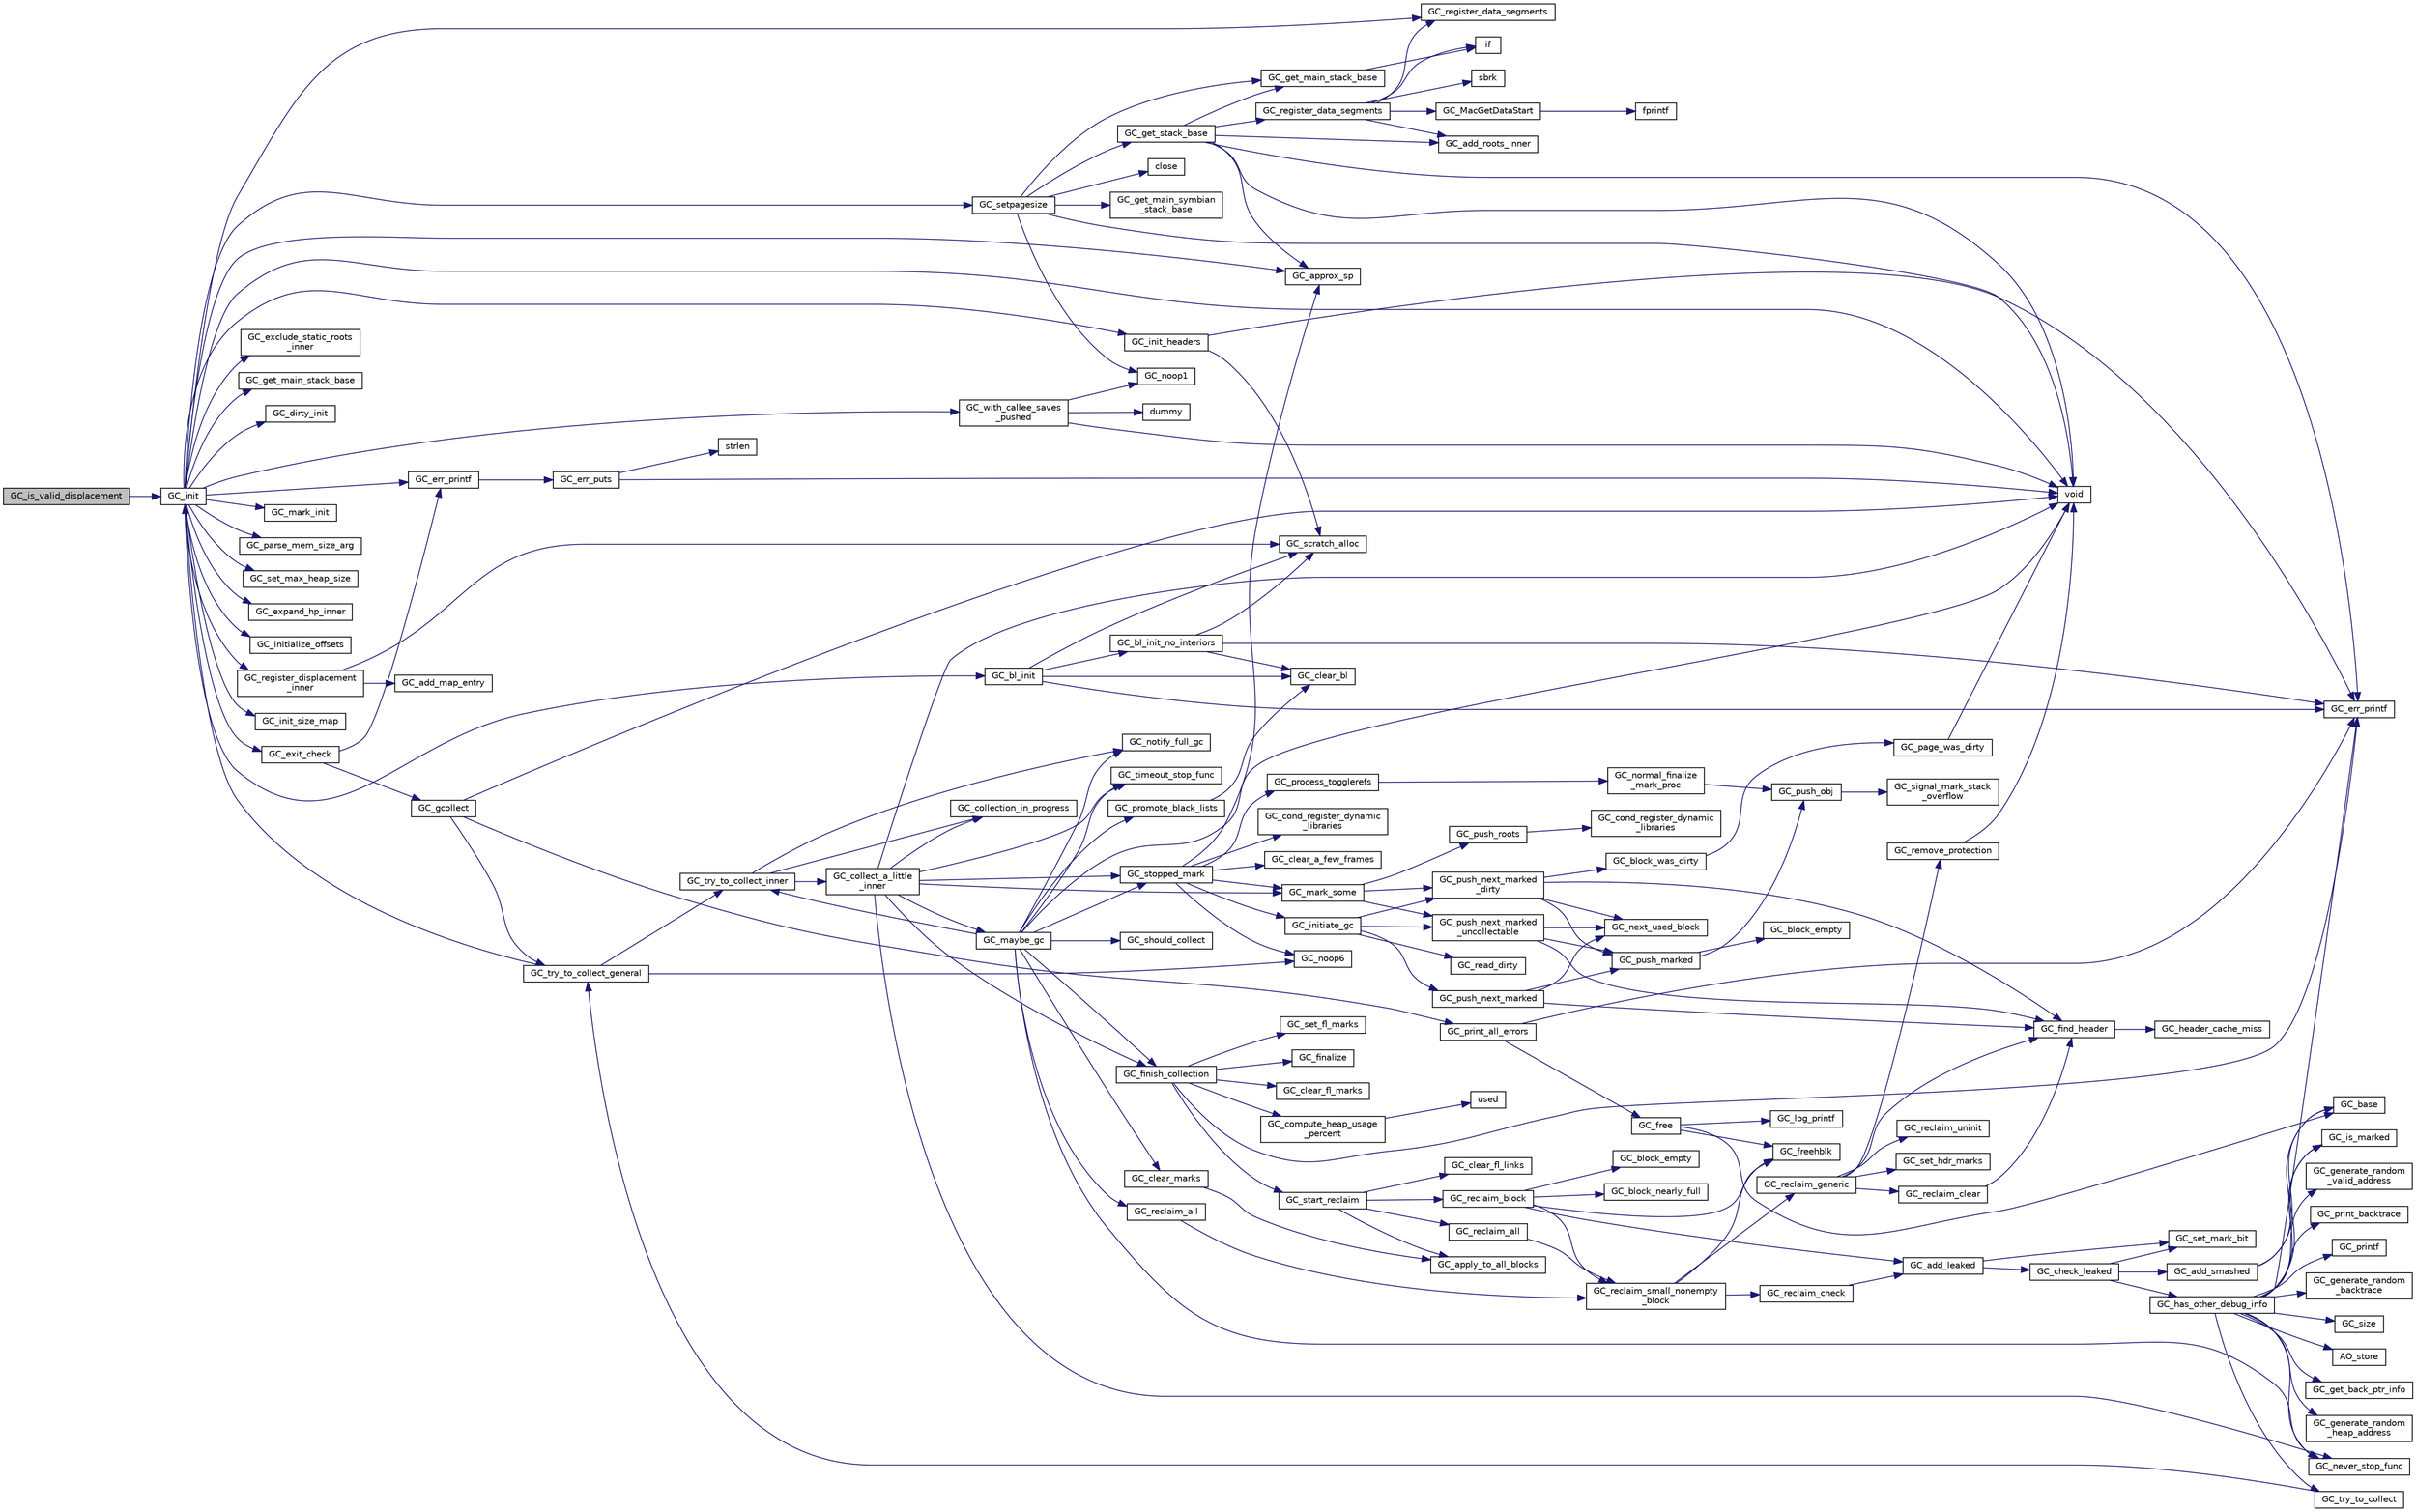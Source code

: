 digraph "GC_is_valid_displacement"
{
  edge [fontname="Helvetica",fontsize="10",labelfontname="Helvetica",labelfontsize="10"];
  node [fontname="Helvetica",fontsize="10",shape=record];
  rankdir="LR";
  Node2135 [label="GC_is_valid_displacement",height=0.2,width=0.4,color="black", fillcolor="grey75", style="filled", fontcolor="black"];
  Node2135 -> Node2136 [color="midnightblue",fontsize="10",style="solid",fontname="Helvetica"];
  Node2136 [label="GC_init",height=0.2,width=0.4,color="black", fillcolor="white", style="filled",URL="$d0/daa/gc_8h.html#a16a0e282a07c598595436b79e88d6e00"];
  Node2136 -> Node2137 [color="midnightblue",fontsize="10",style="solid",fontname="Helvetica"];
  Node2137 [label="void",height=0.2,width=0.4,color="black", fillcolor="white", style="filled",URL="$d0/daa/gc_8h.html#a7e0f997409f0b1753e44b648fcd6fc39"];
  Node2136 -> Node2138 [color="midnightblue",fontsize="10",style="solid",fontname="Helvetica"];
  Node2138 [label="GC_setpagesize",height=0.2,width=0.4,color="black", fillcolor="white", style="filled",URL="$dd/d79/gc__priv_8h.html#a69f36e8eacdbd088bfd0fe6b8187d13f"];
  Node2138 -> Node2139 [color="midnightblue",fontsize="10",style="solid",fontname="Helvetica"];
  Node2139 [label="GC_get_stack_base",height=0.2,width=0.4,color="black", fillcolor="white", style="filled",URL="$d2/d3c/os__dep_8c.html#a09251998bd28d60637173777b72fec2f"];
  Node2139 -> Node2140 [color="midnightblue",fontsize="10",style="solid",fontname="Helvetica"];
  Node2140 [label="GC_get_main_stack_base",height=0.2,width=0.4,color="black", fillcolor="white", style="filled",URL="$d2/d3c/os__dep_8c.html#af9cca322f452a3242d4ddae4f582ace7"];
  Node2140 -> Node2141 [color="midnightblue",fontsize="10",style="solid",fontname="Helvetica"];
  Node2141 [label="if",height=0.2,width=0.4,color="black", fillcolor="white", style="filled",URL="$dc/ddc/3rd_party_2flex-2_85_835_2parse_8c.html#a5468319b5337c3d6192d299ceb3062fc"];
  Node2139 -> Node2142 [color="midnightblue",fontsize="10",style="solid",fontname="Helvetica"];
  Node2142 [label="GC_approx_sp",height=0.2,width=0.4,color="black", fillcolor="white", style="filled",URL="$dd/d79/gc__priv_8h.html#a63ad3c8487c6bdefff474f15bb986e81"];
  Node2139 -> Node2143 [color="midnightblue",fontsize="10",style="solid",fontname="Helvetica"];
  Node2143 [label="GC_register_data_segments",height=0.2,width=0.4,color="black", fillcolor="white", style="filled",URL="$d2/d3c/os__dep_8c.html#a3d0d3f82fd76148cd7432d53d70b1fc6"];
  Node2143 -> Node2141 [color="midnightblue",fontsize="10",style="solid",fontname="Helvetica"];
  Node2143 -> Node2144 [color="midnightblue",fontsize="10",style="solid",fontname="Helvetica"];
  Node2144 [label="GC_register_data_segments",height=0.2,width=0.4,color="black", fillcolor="white", style="filled",URL="$df/db9/_amiga_o_s_8c.html#a3d0d3f82fd76148cd7432d53d70b1fc6"];
  Node2143 -> Node2145 [color="midnightblue",fontsize="10",style="solid",fontname="Helvetica"];
  Node2145 [label="GC_add_roots_inner",height=0.2,width=0.4,color="black", fillcolor="white", style="filled",URL="$dd/d79/gc__priv_8h.html#a75a78418f0a04f04ffd9edd82461f646"];
  Node2143 -> Node2146 [color="midnightblue",fontsize="10",style="solid",fontname="Helvetica"];
  Node2146 [label="sbrk",height=0.2,width=0.4,color="black", fillcolor="white", style="filled",URL="$d4/d98/g_09_09malloc_8c.html#af449de63ece64281502c546e6c491cc3"];
  Node2143 -> Node2147 [color="midnightblue",fontsize="10",style="solid",fontname="Helvetica"];
  Node2147 [label="GC_MacGetDataStart",height=0.2,width=0.4,color="black", fillcolor="white", style="filled",URL="$de/d92/_mac_o_s_8c.html#af0f592ca26979a59bef5485b6b146f17"];
  Node2147 -> Node2148 [color="midnightblue",fontsize="10",style="solid",fontname="Helvetica"];
  Node2148 [label="fprintf",height=0.2,width=0.4,color="black", fillcolor="white", style="filled",URL="$d2/d8c/examplehs038_8m.html#ae272956ea74f28b2f067d455fead331f"];
  Node2139 -> Node2149 [color="midnightblue",fontsize="10",style="solid",fontname="Helvetica"];
  Node2149 [label="GC_err_printf",height=0.2,width=0.4,color="black", fillcolor="white", style="filled",URL="$dd/d79/gc__priv_8h.html#a515817b1cc28538efe42e953361e6cb1"];
  Node2139 -> Node2145 [color="midnightblue",fontsize="10",style="solid",fontname="Helvetica"];
  Node2139 -> Node2137 [color="midnightblue",fontsize="10",style="solid",fontname="Helvetica"];
  Node2138 -> Node2137 [color="midnightblue",fontsize="10",style="solid",fontname="Helvetica"];
  Node2138 -> Node2150 [color="midnightblue",fontsize="10",style="solid",fontname="Helvetica"];
  Node2150 [label="GC_noop1",height=0.2,width=0.4,color="black", fillcolor="white", style="filled",URL="$d0/daa/gc_8h.html#a233015def2a1752a7feb7c81d34f89e6"];
  Node2138 -> Node2151 [color="midnightblue",fontsize="10",style="solid",fontname="Helvetica"];
  Node2151 [label="close",height=0.2,width=0.4,color="black", fillcolor="white", style="filled",URL="$de/def/kim__info_8m.html#aff74ba1ae73082324b3adcbdd8d78860"];
  Node2138 -> Node2140 [color="midnightblue",fontsize="10",style="solid",fontname="Helvetica"];
  Node2138 -> Node2152 [color="midnightblue",fontsize="10",style="solid",fontname="Helvetica"];
  Node2152 [label="GC_get_main_symbian\l_stack_base",height=0.2,width=0.4,color="black", fillcolor="white", style="filled",URL="$df/dac/symbian_8cpp.html#a4abe4d117f7529e3efefad688145a791"];
  Node2136 -> Node2153 [color="midnightblue",fontsize="10",style="solid",fontname="Helvetica"];
  Node2153 [label="GC_err_printf",height=0.2,width=0.4,color="black", fillcolor="white", style="filled",URL="$de/dd3/gc_2misc_8c.html#a65add866e165472e33077885ab5cb57d"];
  Node2153 -> Node2154 [color="midnightblue",fontsize="10",style="solid",fontname="Helvetica"];
  Node2154 [label="GC_err_puts",height=0.2,width=0.4,color="black", fillcolor="white", style="filled",URL="$de/dd3/gc_2misc_8c.html#ac8e0ae3d9050e13056af620d0395c587"];
  Node2154 -> Node2137 [color="midnightblue",fontsize="10",style="solid",fontname="Helvetica"];
  Node2154 -> Node2155 [color="midnightblue",fontsize="10",style="solid",fontname="Helvetica"];
  Node2155 [label="strlen",height=0.2,width=0.4,color="black", fillcolor="white", style="filled",URL="$d7/d57/iregex_8c.html#a492442620ce65db20fe7297b43cbca65"];
  Node2136 -> Node2156 [color="midnightblue",fontsize="10",style="solid",fontname="Helvetica"];
  Node2156 [label="GC_exclude_static_roots\l_inner",height=0.2,width=0.4,color="black", fillcolor="white", style="filled",URL="$dd/d79/gc__priv_8h.html#a9de5e042f9c16b0710e64611cfa92539"];
  Node2136 -> Node2157 [color="midnightblue",fontsize="10",style="solid",fontname="Helvetica"];
  Node2157 [label="GC_get_main_stack_base",height=0.2,width=0.4,color="black", fillcolor="white", style="filled",URL="$df/db9/_amiga_o_s_8c.html#af9cca322f452a3242d4ddae4f582ace7"];
  Node2136 -> Node2142 [color="midnightblue",fontsize="10",style="solid",fontname="Helvetica"];
  Node2136 -> Node2158 [color="midnightblue",fontsize="10",style="solid",fontname="Helvetica"];
  Node2158 [label="GC_dirty_init",height=0.2,width=0.4,color="black", fillcolor="white", style="filled",URL="$dd/d79/gc__priv_8h.html#a29a51493303bec3663137cb9ca6d2343"];
  Node2136 -> Node2144 [color="midnightblue",fontsize="10",style="solid",fontname="Helvetica"];
  Node2136 -> Node2159 [color="midnightblue",fontsize="10",style="solid",fontname="Helvetica"];
  Node2159 [label="GC_init_headers",height=0.2,width=0.4,color="black", fillcolor="white", style="filled",URL="$d2/d22/headers_8c.html#ab7801e7a7fe68245da22dff8da4dfa63"];
  Node2159 -> Node2160 [color="midnightblue",fontsize="10",style="solid",fontname="Helvetica"];
  Node2160 [label="GC_scratch_alloc",height=0.2,width=0.4,color="black", fillcolor="white", style="filled",URL="$d2/d22/headers_8c.html#ad4012dbe01b6c85c8c21b76e5d42b460"];
  Node2159 -> Node2149 [color="midnightblue",fontsize="10",style="solid",fontname="Helvetica"];
  Node2136 -> Node2161 [color="midnightblue",fontsize="10",style="solid",fontname="Helvetica"];
  Node2161 [label="GC_bl_init",height=0.2,width=0.4,color="black", fillcolor="white", style="filled",URL="$db/d5f/blacklst_8c.html#af4183eead1835a06b5062b1a9980df57"];
  Node2161 -> Node2162 [color="midnightblue",fontsize="10",style="solid",fontname="Helvetica"];
  Node2162 [label="GC_bl_init_no_interiors",height=0.2,width=0.4,color="black", fillcolor="white", style="filled",URL="$db/d5f/blacklst_8c.html#aa959cb7ecd954c5ce71a307a95e917b0"];
  Node2162 -> Node2160 [color="midnightblue",fontsize="10",style="solid",fontname="Helvetica"];
  Node2162 -> Node2149 [color="midnightblue",fontsize="10",style="solid",fontname="Helvetica"];
  Node2162 -> Node2163 [color="midnightblue",fontsize="10",style="solid",fontname="Helvetica"];
  Node2163 [label="GC_clear_bl",height=0.2,width=0.4,color="black", fillcolor="white", style="filled",URL="$db/d5f/blacklst_8c.html#abffd8217465e2a2af662066fae2c46b3"];
  Node2161 -> Node2160 [color="midnightblue",fontsize="10",style="solid",fontname="Helvetica"];
  Node2161 -> Node2149 [color="midnightblue",fontsize="10",style="solid",fontname="Helvetica"];
  Node2161 -> Node2163 [color="midnightblue",fontsize="10",style="solid",fontname="Helvetica"];
  Node2136 -> Node2164 [color="midnightblue",fontsize="10",style="solid",fontname="Helvetica"];
  Node2164 [label="GC_mark_init",height=0.2,width=0.4,color="black", fillcolor="white", style="filled",URL="$dd/d79/gc__priv_8h.html#a64108c12ea06e23af7be1d9c872be526"];
  Node2136 -> Node2165 [color="midnightblue",fontsize="10",style="solid",fontname="Helvetica"];
  Node2165 [label="GC_parse_mem_size_arg",height=0.2,width=0.4,color="black", fillcolor="white", style="filled",URL="$de/dd3/gc_2misc_8c.html#ad6fefa01e4246ef7c4658456d0c8d51c"];
  Node2136 -> Node2166 [color="midnightblue",fontsize="10",style="solid",fontname="Helvetica"];
  Node2166 [label="GC_set_max_heap_size",height=0.2,width=0.4,color="black", fillcolor="white", style="filled",URL="$d9/d39/alloc_8c.html#a19ab7146b88522de1093da71555be260"];
  Node2136 -> Node2167 [color="midnightblue",fontsize="10",style="solid",fontname="Helvetica"];
  Node2167 [label="GC_expand_hp_inner",height=0.2,width=0.4,color="black", fillcolor="white", style="filled",URL="$d9/d39/alloc_8c.html#ac5bcf928b3ddcd0be79f3b8e276ecb5c"];
  Node2136 -> Node2168 [color="midnightblue",fontsize="10",style="solid",fontname="Helvetica"];
  Node2168 [label="GC_initialize_offsets",height=0.2,width=0.4,color="black", fillcolor="white", style="filled",URL="$dd/d79/gc__priv_8h.html#abbd44583f2d985e9a2eb30303beb8f97"];
  Node2136 -> Node2169 [color="midnightblue",fontsize="10",style="solid",fontname="Helvetica"];
  Node2169 [label="GC_register_displacement\l_inner",height=0.2,width=0.4,color="black", fillcolor="white", style="filled",URL="$dd/d79/gc__priv_8h.html#a2a2204a2386781556aa1d3d70eb9bd04"];
  Node2169 -> Node2170 [color="midnightblue",fontsize="10",style="solid",fontname="Helvetica"];
  Node2170 [label="GC_add_map_entry",height=0.2,width=0.4,color="black", fillcolor="white", style="filled",URL="$dd/d79/gc__priv_8h.html#ac2326c77652399203efc82c6b971dc4e"];
  Node2169 -> Node2160 [color="midnightblue",fontsize="10",style="solid",fontname="Helvetica"];
  Node2136 -> Node2171 [color="midnightblue",fontsize="10",style="solid",fontname="Helvetica"];
  Node2171 [label="GC_init_size_map",height=0.2,width=0.4,color="black", fillcolor="white", style="filled",URL="$de/dd3/gc_2misc_8c.html#a8630ca36a509b7a5b0ff5091b59f261a"];
  Node2136 -> Node2172 [color="midnightblue",fontsize="10",style="solid",fontname="Helvetica"];
  Node2172 [label="GC_with_callee_saves\l_pushed",height=0.2,width=0.4,color="black", fillcolor="white", style="filled",URL="$dd/d79/gc__priv_8h.html#a6af56dbaf871f19819e42a5445771613"];
  Node2172 -> Node2173 [color="midnightblue",fontsize="10",style="solid",fontname="Helvetica"];
  Node2173 [label="dummy",height=0.2,width=0.4,color="black", fillcolor="white", style="filled",URL="$d7/d6b/ipoma-dummy_8f.html#a14e68597ab81208552434ccd2a9e8f4f"];
  Node2172 -> Node2150 [color="midnightblue",fontsize="10",style="solid",fontname="Helvetica"];
  Node2172 -> Node2137 [color="midnightblue",fontsize="10",style="solid",fontname="Helvetica"];
  Node2136 -> Node2174 [color="midnightblue",fontsize="10",style="solid",fontname="Helvetica"];
  Node2174 [label="GC_exit_check",height=0.2,width=0.4,color="black", fillcolor="white", style="filled",URL="$de/dd3/gc_2misc_8c.html#aebed0843915f857a3004b0b9fc88846e"];
  Node2174 -> Node2175 [color="midnightblue",fontsize="10",style="solid",fontname="Helvetica"];
  Node2175 [label="GC_gcollect",height=0.2,width=0.4,color="black", fillcolor="white", style="filled",URL="$d9/d39/alloc_8c.html#a726a8653def8e4e16be7e29c7617c7d5"];
  Node2175 -> Node2137 [color="midnightblue",fontsize="10",style="solid",fontname="Helvetica"];
  Node2175 -> Node2176 [color="midnightblue",fontsize="10",style="solid",fontname="Helvetica"];
  Node2176 [label="GC_try_to_collect_general",height=0.2,width=0.4,color="black", fillcolor="white", style="filled",URL="$d9/d39/alloc_8c.html#a70b496ceee236d78b93b578c73695d6a"];
  Node2176 -> Node2136 [color="midnightblue",fontsize="10",style="solid",fontname="Helvetica"];
  Node2176 -> Node2177 [color="midnightblue",fontsize="10",style="solid",fontname="Helvetica"];
  Node2177 [label="GC_noop6",height=0.2,width=0.4,color="black", fillcolor="white", style="filled",URL="$dd/d79/gc__priv_8h.html#acb8ad0deabff4b0f2dd9dda6c7bd7190"];
  Node2176 -> Node2178 [color="midnightblue",fontsize="10",style="solid",fontname="Helvetica"];
  Node2178 [label="GC_try_to_collect_inner",height=0.2,width=0.4,color="black", fillcolor="white", style="filled",URL="$d9/d39/alloc_8c.html#a2add6e03db26dd061369fb1116eae67d"];
  Node2178 -> Node2179 [color="midnightblue",fontsize="10",style="solid",fontname="Helvetica"];
  Node2179 [label="GC_collection_in_progress",height=0.2,width=0.4,color="black", fillcolor="white", style="filled",URL="$dd/d79/gc__priv_8h.html#a0784f4bbd76df30f0d547e848e570d75"];
  Node2178 -> Node2180 [color="midnightblue",fontsize="10",style="solid",fontname="Helvetica"];
  Node2180 [label="GC_collect_a_little\l_inner",height=0.2,width=0.4,color="black", fillcolor="white", style="filled",URL="$d9/d39/alloc_8c.html#aa4521e4ff77319368671db2f7cc56ca4"];
  Node2180 -> Node2179 [color="midnightblue",fontsize="10",style="solid",fontname="Helvetica"];
  Node2180 -> Node2181 [color="midnightblue",fontsize="10",style="solid",fontname="Helvetica"];
  Node2181 [label="GC_mark_some",height=0.2,width=0.4,color="black", fillcolor="white", style="filled",URL="$dd/d79/gc__priv_8h.html#abc58b74d8f082c09663afed967bf7bd1"];
  Node2181 -> Node2182 [color="midnightblue",fontsize="10",style="solid",fontname="Helvetica"];
  Node2182 [label="GC_push_next_marked\l_dirty",height=0.2,width=0.4,color="black", fillcolor="white", style="filled",URL="$d1/db7/mark_8c.html#a2b64914843f3267ea62fb8cf095cb09d"];
  Node2182 -> Node2183 [color="midnightblue",fontsize="10",style="solid",fontname="Helvetica"];
  Node2183 [label="GC_next_used_block",height=0.2,width=0.4,color="black", fillcolor="white", style="filled",URL="$d2/d22/headers_8c.html#a6e4b2c04b60a205269287bedeae8753c"];
  Node2182 -> Node2184 [color="midnightblue",fontsize="10",style="solid",fontname="Helvetica"];
  Node2184 [label="GC_find_header",height=0.2,width=0.4,color="black", fillcolor="white", style="filled",URL="$d2/d22/headers_8c.html#a82a38fd3345ecdd1ab8e84422ed16022"];
  Node2184 -> Node2185 [color="midnightblue",fontsize="10",style="solid",fontname="Helvetica"];
  Node2185 [label="GC_header_cache_miss",height=0.2,width=0.4,color="black", fillcolor="white", style="filled",URL="$d2/d22/headers_8c.html#a6713a42cf8bb9b399bc20947f771b5c7"];
  Node2182 -> Node2186 [color="midnightblue",fontsize="10",style="solid",fontname="Helvetica"];
  Node2186 [label="GC_block_was_dirty",height=0.2,width=0.4,color="black", fillcolor="white", style="filled",URL="$d1/db7/mark_8c.html#ad3dbd3d31eb43d2ad442e22d523fd716"];
  Node2186 -> Node2187 [color="midnightblue",fontsize="10",style="solid",fontname="Helvetica"];
  Node2187 [label="GC_page_was_dirty",height=0.2,width=0.4,color="black", fillcolor="white", style="filled",URL="$dd/d79/gc__priv_8h.html#a6fa44797f4bbb69a231f72a3255960fe"];
  Node2187 -> Node2137 [color="midnightblue",fontsize="10",style="solid",fontname="Helvetica"];
  Node2182 -> Node2188 [color="midnightblue",fontsize="10",style="solid",fontname="Helvetica"];
  Node2188 [label="GC_push_marked",height=0.2,width=0.4,color="black", fillcolor="white", style="filled",URL="$d1/db7/mark_8c.html#a3f6c642633cbcf2c4960bbb02a6b305c"];
  Node2188 -> Node2189 [color="midnightblue",fontsize="10",style="solid",fontname="Helvetica"];
  Node2189 [label="GC_block_empty",height=0.2,width=0.4,color="black", fillcolor="white", style="filled",URL="$dd/d79/gc__priv_8h.html#a492e5047848f1c2ee71297f76085b687"];
  Node2188 -> Node2190 [color="midnightblue",fontsize="10",style="solid",fontname="Helvetica"];
  Node2190 [label="GC_push_obj",height=0.2,width=0.4,color="black", fillcolor="white", style="filled",URL="$d8/d2e/gc__pmark_8h.html#a3bf1b3df20d6725c7b48570dc6334ae9"];
  Node2190 -> Node2191 [color="midnightblue",fontsize="10",style="solid",fontname="Helvetica"];
  Node2191 [label="GC_signal_mark_stack\l_overflow",height=0.2,width=0.4,color="black", fillcolor="white", style="filled",URL="$d8/d2e/gc__pmark_8h.html#ac7235e2e6e7dee5b8d82acb48bbf7c47"];
  Node2181 -> Node2192 [color="midnightblue",fontsize="10",style="solid",fontname="Helvetica"];
  Node2192 [label="GC_push_roots",height=0.2,width=0.4,color="black", fillcolor="white", style="filled",URL="$dd/d79/gc__priv_8h.html#aa286e2246387f4caab7aab61bd61c4f8"];
  Node2192 -> Node2193 [color="midnightblue",fontsize="10",style="solid",fontname="Helvetica"];
  Node2193 [label="GC_cond_register_dynamic\l_libraries",height=0.2,width=0.4,color="black", fillcolor="white", style="filled",URL="$dd/d54/mark__rts_8c.html#a8d8ac1f3d8195087879027a5c35988bb"];
  Node2181 -> Node2194 [color="midnightblue",fontsize="10",style="solid",fontname="Helvetica"];
  Node2194 [label="GC_push_next_marked\l_uncollectable",height=0.2,width=0.4,color="black", fillcolor="white", style="filled",URL="$d1/db7/mark_8c.html#ac45e0725fc752de3102a602c1f0cea01"];
  Node2194 -> Node2183 [color="midnightblue",fontsize="10",style="solid",fontname="Helvetica"];
  Node2194 -> Node2184 [color="midnightblue",fontsize="10",style="solid",fontname="Helvetica"];
  Node2194 -> Node2188 [color="midnightblue",fontsize="10",style="solid",fontname="Helvetica"];
  Node2180 -> Node2195 [color="midnightblue",fontsize="10",style="solid",fontname="Helvetica"];
  Node2195 [label="GC_stopped_mark",height=0.2,width=0.4,color="black", fillcolor="white", style="filled",URL="$d9/d39/alloc_8c.html#a770f751cf8819cb41e0cf38b7a36ef33"];
  Node2195 -> Node2196 [color="midnightblue",fontsize="10",style="solid",fontname="Helvetica"];
  Node2196 [label="GC_cond_register_dynamic\l_libraries",height=0.2,width=0.4,color="black", fillcolor="white", style="filled",URL="$dd/d79/gc__priv_8h.html#a8d8ac1f3d8195087879027a5c35988bb"];
  Node2195 -> Node2197 [color="midnightblue",fontsize="10",style="solid",fontname="Helvetica"];
  Node2197 [label="GC_process_togglerefs",height=0.2,width=0.4,color="black", fillcolor="white", style="filled",URL="$d3/d1e/finalize_8c.html#aa9239d76bc7e48761f3c53969bbc59bf"];
  Node2197 -> Node2198 [color="midnightblue",fontsize="10",style="solid",fontname="Helvetica"];
  Node2198 [label="GC_normal_finalize\l_mark_proc",height=0.2,width=0.4,color="black", fillcolor="white", style="filled",URL="$d3/d1e/finalize_8c.html#ad08f29bfcd6a376a69cedd2f97586baa"];
  Node2198 -> Node2190 [color="midnightblue",fontsize="10",style="solid",fontname="Helvetica"];
  Node2195 -> Node2199 [color="midnightblue",fontsize="10",style="solid",fontname="Helvetica"];
  Node2199 [label="GC_clear_a_few_frames",height=0.2,width=0.4,color="black", fillcolor="white", style="filled",URL="$d9/d39/alloc_8c.html#a4dccf283b324c02707dc118d2c76a82e"];
  Node2195 -> Node2177 [color="midnightblue",fontsize="10",style="solid",fontname="Helvetica"];
  Node2195 -> Node2200 [color="midnightblue",fontsize="10",style="solid",fontname="Helvetica"];
  Node2200 [label="GC_initiate_gc",height=0.2,width=0.4,color="black", fillcolor="white", style="filled",URL="$dd/d79/gc__priv_8h.html#a84c21b48dfdf4029f20f20bcd03fabc5"];
  Node2200 -> Node2201 [color="midnightblue",fontsize="10",style="solid",fontname="Helvetica"];
  Node2201 [label="GC_read_dirty",height=0.2,width=0.4,color="black", fillcolor="white", style="filled",URL="$dd/d79/gc__priv_8h.html#ac54bdf2543cf0a3459be3ee5aac96e18"];
  Node2200 -> Node2182 [color="midnightblue",fontsize="10",style="solid",fontname="Helvetica"];
  Node2200 -> Node2202 [color="midnightblue",fontsize="10",style="solid",fontname="Helvetica"];
  Node2202 [label="GC_push_next_marked",height=0.2,width=0.4,color="black", fillcolor="white", style="filled",URL="$d1/db7/mark_8c.html#a85138116d042be2501da35dac96baa00"];
  Node2202 -> Node2183 [color="midnightblue",fontsize="10",style="solid",fontname="Helvetica"];
  Node2202 -> Node2184 [color="midnightblue",fontsize="10",style="solid",fontname="Helvetica"];
  Node2202 -> Node2188 [color="midnightblue",fontsize="10",style="solid",fontname="Helvetica"];
  Node2200 -> Node2194 [color="midnightblue",fontsize="10",style="solid",fontname="Helvetica"];
  Node2195 -> Node2181 [color="midnightblue",fontsize="10",style="solid",fontname="Helvetica"];
  Node2195 -> Node2142 [color="midnightblue",fontsize="10",style="solid",fontname="Helvetica"];
  Node2180 -> Node2203 [color="midnightblue",fontsize="10",style="solid",fontname="Helvetica"];
  Node2203 [label="GC_timeout_stop_func",height=0.2,width=0.4,color="black", fillcolor="white", style="filled",URL="$d9/d39/alloc_8c.html#a4ff1e49182c4fb83f2e6aa1c7ded2071"];
  Node2180 -> Node2137 [color="midnightblue",fontsize="10",style="solid",fontname="Helvetica"];
  Node2180 -> Node2204 [color="midnightblue",fontsize="10",style="solid",fontname="Helvetica"];
  Node2204 [label="GC_never_stop_func",height=0.2,width=0.4,color="black", fillcolor="white", style="filled",URL="$d9/d39/alloc_8c.html#a198983e95d71e4daf794092f12618009"];
  Node2180 -> Node2205 [color="midnightblue",fontsize="10",style="solid",fontname="Helvetica"];
  Node2205 [label="GC_finish_collection",height=0.2,width=0.4,color="black", fillcolor="white", style="filled",URL="$d9/d39/alloc_8c.html#a3c34c8a98cd8b3be1725944ba54701ad"];
  Node2205 -> Node2206 [color="midnightblue",fontsize="10",style="solid",fontname="Helvetica"];
  Node2206 [label="GC_set_fl_marks",height=0.2,width=0.4,color="black", fillcolor="white", style="filled",URL="$d9/d39/alloc_8c.html#a48dd9a512111c483ccdae63a89a10e59"];
  Node2205 -> Node2207 [color="midnightblue",fontsize="10",style="solid",fontname="Helvetica"];
  Node2207 [label="GC_start_reclaim",height=0.2,width=0.4,color="black", fillcolor="white", style="filled",URL="$dd/d79/gc__priv_8h.html#a3d4aa82f45c24b3b7a8eb3e607582995"];
  Node2207 -> Node2208 [color="midnightblue",fontsize="10",style="solid",fontname="Helvetica"];
  Node2208 [label="GC_clear_fl_links",height=0.2,width=0.4,color="black", fillcolor="white", style="filled",URL="$d7/d0b/reclaim_8c.html#a8dd938713e06c8a0434bb0063e4fe1ff"];
  Node2207 -> Node2209 [color="midnightblue",fontsize="10",style="solid",fontname="Helvetica"];
  Node2209 [label="GC_apply_to_all_blocks",height=0.2,width=0.4,color="black", fillcolor="white", style="filled",URL="$d2/d22/headers_8c.html#a48a8aa76f61165c1116bb7a3a52d9ac5"];
  Node2207 -> Node2210 [color="midnightblue",fontsize="10",style="solid",fontname="Helvetica"];
  Node2210 [label="GC_reclaim_block",height=0.2,width=0.4,color="black", fillcolor="white", style="filled",URL="$d7/d0b/reclaim_8c.html#a7721e31790b860809f5b25aef40ac673"];
  Node2210 -> Node2211 [color="midnightblue",fontsize="10",style="solid",fontname="Helvetica"];
  Node2211 [label="GC_add_leaked",height=0.2,width=0.4,color="black", fillcolor="white", style="filled",URL="$d7/d0b/reclaim_8c.html#afccf6e87c1d8bdbe9ea41221a3dc78ad"];
  Node2211 -> Node2212 [color="midnightblue",fontsize="10",style="solid",fontname="Helvetica"];
  Node2212 [label="GC_check_leaked",height=0.2,width=0.4,color="black", fillcolor="white", style="filled",URL="$d3/d7b/dbg__mlc_8c.html#a4985b7b1cc5846b5fc372ada1a410071"];
  Node2212 -> Node2213 [color="midnightblue",fontsize="10",style="solid",fontname="Helvetica"];
  Node2213 [label="GC_has_other_debug_info",height=0.2,width=0.4,color="black", fillcolor="white", style="filled",URL="$d3/d7b/dbg__mlc_8c.html#a1e8d4ec327bfee97d5936431e51c3ef6"];
  Node2213 -> Node2214 [color="midnightblue",fontsize="10",style="solid",fontname="Helvetica"];
  Node2214 [label="GC_size",height=0.2,width=0.4,color="black", fillcolor="white", style="filled",URL="$d0/daa/gc_8h.html#a8e4b29a6f09c281e53721eba5f206cf8"];
  Node2213 -> Node2215 [color="midnightblue",fontsize="10",style="solid",fontname="Helvetica"];
  Node2215 [label="AO_store",height=0.2,width=0.4,color="black", fillcolor="white", style="filled",URL="$de/da5/generic-small_8h.html#aa31bf334f050b63089046aa522cacdc9"];
  Node2213 -> Node2216 [color="midnightblue",fontsize="10",style="solid",fontname="Helvetica"];
  Node2216 [label="GC_get_back_ptr_info",height=0.2,width=0.4,color="black", fillcolor="white", style="filled",URL="$d1/d12/gc__backptr_8h.html#adf1bbdb7ae913d2c830b03c68a46dbc4"];
  Node2213 -> Node2217 [color="midnightblue",fontsize="10",style="solid",fontname="Helvetica"];
  Node2217 [label="GC_base",height=0.2,width=0.4,color="black", fillcolor="white", style="filled",URL="$d0/daa/gc_8h.html#a8b93cd0c8d9c312bbdf0e679d10b680a"];
  Node2213 -> Node2218 [color="midnightblue",fontsize="10",style="solid",fontname="Helvetica"];
  Node2218 [label="GC_generate_random\l_heap_address",height=0.2,width=0.4,color="black", fillcolor="white", style="filled",URL="$d1/d12/gc__backptr_8h.html#a1d6517e661024a0531a120458a888654"];
  Node2213 -> Node2219 [color="midnightblue",fontsize="10",style="solid",fontname="Helvetica"];
  Node2219 [label="GC_generate_random\l_valid_address",height=0.2,width=0.4,color="black", fillcolor="white", style="filled",URL="$d1/d12/gc__backptr_8h.html#a1a7cecbc608801ff228aa5b9a63203fb"];
  Node2213 -> Node2220 [color="midnightblue",fontsize="10",style="solid",fontname="Helvetica"];
  Node2220 [label="GC_is_marked",height=0.2,width=0.4,color="black", fillcolor="white", style="filled",URL="$d4/d23/gc__mark_8h.html#a268392cfc127d2574a72a58dd517e926"];
  Node2213 -> Node2221 [color="midnightblue",fontsize="10",style="solid",fontname="Helvetica"];
  Node2221 [label="GC_print_backtrace",height=0.2,width=0.4,color="black", fillcolor="white", style="filled",URL="$d1/d12/gc__backptr_8h.html#aae6654dbd1cbf8f9169002044dca341c"];
  Node2213 -> Node2149 [color="midnightblue",fontsize="10",style="solid",fontname="Helvetica"];
  Node2213 -> Node2222 [color="midnightblue",fontsize="10",style="solid",fontname="Helvetica"];
  Node2222 [label="GC_printf",height=0.2,width=0.4,color="black", fillcolor="white", style="filled",URL="$dd/d79/gc__priv_8h.html#af88bfca208f01c5a5b986b6875d279c5"];
  Node2213 -> Node2223 [color="midnightblue",fontsize="10",style="solid",fontname="Helvetica"];
  Node2223 [label="GC_generate_random\l_backtrace",height=0.2,width=0.4,color="black", fillcolor="white", style="filled",URL="$d1/d12/gc__backptr_8h.html#abf6a51b99f26482e856763f27018f009"];
  Node2213 -> Node2224 [color="midnightblue",fontsize="10",style="solid",fontname="Helvetica"];
  Node2224 [label="GC_try_to_collect",height=0.2,width=0.4,color="black", fillcolor="white", style="filled",URL="$d9/d39/alloc_8c.html#ad5a1cc1b1694e4370eef16ec02100a0a"];
  Node2224 -> Node2176 [color="midnightblue",fontsize="10",style="solid",fontname="Helvetica"];
  Node2213 -> Node2204 [color="midnightblue",fontsize="10",style="solid",fontname="Helvetica"];
  Node2212 -> Node2225 [color="midnightblue",fontsize="10",style="solid",fontname="Helvetica"];
  Node2225 [label="GC_set_mark_bit",height=0.2,width=0.4,color="black", fillcolor="white", style="filled",URL="$d4/d23/gc__mark_8h.html#afb10ec125839271f2b9194b33de195d0"];
  Node2212 -> Node2226 [color="midnightblue",fontsize="10",style="solid",fontname="Helvetica"];
  Node2226 [label="GC_add_smashed",height=0.2,width=0.4,color="black", fillcolor="white", style="filled",URL="$d3/d7b/dbg__mlc_8c.html#a25d9083b1d677389672528b7e55c0ce6"];
  Node2226 -> Node2220 [color="midnightblue",fontsize="10",style="solid",fontname="Helvetica"];
  Node2226 -> Node2217 [color="midnightblue",fontsize="10",style="solid",fontname="Helvetica"];
  Node2211 -> Node2225 [color="midnightblue",fontsize="10",style="solid",fontname="Helvetica"];
  Node2210 -> Node2227 [color="midnightblue",fontsize="10",style="solid",fontname="Helvetica"];
  Node2227 [label="GC_freehblk",height=0.2,width=0.4,color="black", fillcolor="white", style="filled",URL="$d8/d86/allchblk_8c.html#a2c41d1fbfff96311052f54041d5c659a"];
  Node2210 -> Node2228 [color="midnightblue",fontsize="10",style="solid",fontname="Helvetica"];
  Node2228 [label="GC_block_empty",height=0.2,width=0.4,color="black", fillcolor="white", style="filled",URL="$d7/d0b/reclaim_8c.html#a492e5047848f1c2ee71297f76085b687"];
  Node2210 -> Node2229 [color="midnightblue",fontsize="10",style="solid",fontname="Helvetica"];
  Node2229 [label="GC_reclaim_small_nonempty\l_block",height=0.2,width=0.4,color="black", fillcolor="white", style="filled",URL="$d7/d0b/reclaim_8c.html#a713b42be146628271b9fceb7e768ded4"];
  Node2229 -> Node2230 [color="midnightblue",fontsize="10",style="solid",fontname="Helvetica"];
  Node2230 [label="GC_reclaim_check",height=0.2,width=0.4,color="black", fillcolor="white", style="filled",URL="$d7/d0b/reclaim_8c.html#a0bf4ca5537f7291287c78c2b67194525"];
  Node2230 -> Node2211 [color="midnightblue",fontsize="10",style="solid",fontname="Helvetica"];
  Node2229 -> Node2231 [color="midnightblue",fontsize="10",style="solid",fontname="Helvetica"];
  Node2231 [label="GC_reclaim_generic",height=0.2,width=0.4,color="black", fillcolor="white", style="filled",URL="$d7/d0b/reclaim_8c.html#a1cd641bd689b35751eeffdf2cab254fa"];
  Node2231 -> Node2184 [color="midnightblue",fontsize="10",style="solid",fontname="Helvetica"];
  Node2231 -> Node2232 [color="midnightblue",fontsize="10",style="solid",fontname="Helvetica"];
  Node2232 [label="GC_remove_protection",height=0.2,width=0.4,color="black", fillcolor="white", style="filled",URL="$dd/d79/gc__priv_8h.html#ac4f8d20ee0d59bc2cab4984343affea6"];
  Node2232 -> Node2137 [color="midnightblue",fontsize="10",style="solid",fontname="Helvetica"];
  Node2231 -> Node2233 [color="midnightblue",fontsize="10",style="solid",fontname="Helvetica"];
  Node2233 [label="GC_reclaim_clear",height=0.2,width=0.4,color="black", fillcolor="white", style="filled",URL="$d7/d0b/reclaim_8c.html#adf998593d510bd7665a5afa02cfeafbb"];
  Node2233 -> Node2184 [color="midnightblue",fontsize="10",style="solid",fontname="Helvetica"];
  Node2231 -> Node2234 [color="midnightblue",fontsize="10",style="solid",fontname="Helvetica"];
  Node2234 [label="GC_reclaim_uninit",height=0.2,width=0.4,color="black", fillcolor="white", style="filled",URL="$d7/d0b/reclaim_8c.html#ad162b1b61ccfb458d43b30023a882204"];
  Node2231 -> Node2235 [color="midnightblue",fontsize="10",style="solid",fontname="Helvetica"];
  Node2235 [label="GC_set_hdr_marks",height=0.2,width=0.4,color="black", fillcolor="white", style="filled",URL="$dd/d79/gc__priv_8h.html#ad83b8023011c333edd39adb21458dbd4"];
  Node2229 -> Node2227 [color="midnightblue",fontsize="10",style="solid",fontname="Helvetica"];
  Node2210 -> Node2236 [color="midnightblue",fontsize="10",style="solid",fontname="Helvetica"];
  Node2236 [label="GC_block_nearly_full",height=0.2,width=0.4,color="black", fillcolor="white", style="filled",URL="$d7/d0b/reclaim_8c.html#af026f6b9910679586f5492b505fbf407"];
  Node2207 -> Node2237 [color="midnightblue",fontsize="10",style="solid",fontname="Helvetica"];
  Node2237 [label="GC_reclaim_all",height=0.2,width=0.4,color="black", fillcolor="white", style="filled",URL="$d7/d0b/reclaim_8c.html#a07f36a322f6a08a42590b6b6933836c1"];
  Node2237 -> Node2229 [color="midnightblue",fontsize="10",style="solid",fontname="Helvetica"];
  Node2205 -> Node2238 [color="midnightblue",fontsize="10",style="solid",fontname="Helvetica"];
  Node2238 [label="GC_finalize",height=0.2,width=0.4,color="black", fillcolor="white", style="filled",URL="$d3/d1e/finalize_8c.html#aff4d08c622dd7510013587fcf7dd5326"];
  Node2205 -> Node2149 [color="midnightblue",fontsize="10",style="solid",fontname="Helvetica"];
  Node2205 -> Node2239 [color="midnightblue",fontsize="10",style="solid",fontname="Helvetica"];
  Node2239 [label="GC_clear_fl_marks",height=0.2,width=0.4,color="black", fillcolor="white", style="filled",URL="$d9/d39/alloc_8c.html#a9d14aaea713b0429ba5af5d7c7f1d4fa"];
  Node2205 -> Node2240 [color="midnightblue",fontsize="10",style="solid",fontname="Helvetica"];
  Node2240 [label="GC_compute_heap_usage\l_percent",height=0.2,width=0.4,color="black", fillcolor="white", style="filled",URL="$d9/d39/alloc_8c.html#ac738a54dc74b82adbc9ae90b5ea945ea"];
  Node2240 -> Node2241 [color="midnightblue",fontsize="10",style="solid",fontname="Helvetica"];
  Node2241 [label="used",height=0.2,width=0.4,color="black", fillcolor="white", style="filled",URL="$da/d25/_c_vode_set_options_8m.html#a11233cb8dd1c3244481b806257aaf22c"];
  Node2180 -> Node2242 [color="midnightblue",fontsize="10",style="solid",fontname="Helvetica"];
  Node2242 [label="GC_maybe_gc",height=0.2,width=0.4,color="black", fillcolor="white", style="filled",URL="$d9/d39/alloc_8c.html#a052bd8f73260d5517da328ec80bf2803"];
  Node2242 -> Node2243 [color="midnightblue",fontsize="10",style="solid",fontname="Helvetica"];
  Node2243 [label="GC_should_collect",height=0.2,width=0.4,color="black", fillcolor="white", style="filled",URL="$d9/d39/alloc_8c.html#acd4e74215cc34d11e02482518139ea4e"];
  Node2242 -> Node2178 [color="midnightblue",fontsize="10",style="solid",fontname="Helvetica"];
  Node2242 -> Node2204 [color="midnightblue",fontsize="10",style="solid",fontname="Helvetica"];
  Node2242 -> Node2244 [color="midnightblue",fontsize="10",style="solid",fontname="Helvetica"];
  Node2244 [label="GC_promote_black_lists",height=0.2,width=0.4,color="black", fillcolor="white", style="filled",URL="$db/d5f/blacklst_8c.html#a73c55ff2c441aea8590938040a7ad7b9"];
  Node2244 -> Node2163 [color="midnightblue",fontsize="10",style="solid",fontname="Helvetica"];
  Node2242 -> Node2137 [color="midnightblue",fontsize="10",style="solid",fontname="Helvetica"];
  Node2242 -> Node2245 [color="midnightblue",fontsize="10",style="solid",fontname="Helvetica"];
  Node2245 [label="GC_reclaim_all",height=0.2,width=0.4,color="black", fillcolor="white", style="filled",URL="$dd/d79/gc__priv_8h.html#a07f36a322f6a08a42590b6b6933836c1"];
  Node2245 -> Node2229 [color="midnightblue",fontsize="10",style="solid",fontname="Helvetica"];
  Node2242 -> Node2246 [color="midnightblue",fontsize="10",style="solid",fontname="Helvetica"];
  Node2246 [label="GC_notify_full_gc",height=0.2,width=0.4,color="black", fillcolor="white", style="filled",URL="$d9/d39/alloc_8c.html#aef07d92d52614ec0fe7f92e0f906e9e4"];
  Node2242 -> Node2247 [color="midnightblue",fontsize="10",style="solid",fontname="Helvetica"];
  Node2247 [label="GC_clear_marks",height=0.2,width=0.4,color="black", fillcolor="white", style="filled",URL="$dd/d79/gc__priv_8h.html#a369b11ea995b5788305a4e0ecb4caed8"];
  Node2247 -> Node2209 [color="midnightblue",fontsize="10",style="solid",fontname="Helvetica"];
  Node2242 -> Node2195 [color="midnightblue",fontsize="10",style="solid",fontname="Helvetica"];
  Node2242 -> Node2203 [color="midnightblue",fontsize="10",style="solid",fontname="Helvetica"];
  Node2242 -> Node2205 [color="midnightblue",fontsize="10",style="solid",fontname="Helvetica"];
  Node2178 -> Node2246 [color="midnightblue",fontsize="10",style="solid",fontname="Helvetica"];
  Node2175 -> Node2248 [color="midnightblue",fontsize="10",style="solid",fontname="Helvetica"];
  Node2248 [label="GC_print_all_errors",height=0.2,width=0.4,color="black", fillcolor="white", style="filled",URL="$dd/d79/gc__priv_8h.html#a9153adf9cf216b060c3ca8e2e69529db"];
  Node2248 -> Node2149 [color="midnightblue",fontsize="10",style="solid",fontname="Helvetica"];
  Node2248 -> Node2249 [color="midnightblue",fontsize="10",style="solid",fontname="Helvetica"];
  Node2249 [label="GC_free",height=0.2,width=0.4,color="black", fillcolor="white", style="filled",URL="$d0/daa/gc_8h.html#aef11fb85e24d9cdb7da9ef9df26d45b3"];
  Node2249 -> Node2250 [color="midnightblue",fontsize="10",style="solid",fontname="Helvetica"];
  Node2250 [label="GC_log_printf",height=0.2,width=0.4,color="black", fillcolor="white", style="filled",URL="$dd/d79/gc__priv_8h.html#ada843fec7ffa10957a47951e0691f73b"];
  Node2249 -> Node2217 [color="midnightblue",fontsize="10",style="solid",fontname="Helvetica"];
  Node2249 -> Node2227 [color="midnightblue",fontsize="10",style="solid",fontname="Helvetica"];
  Node2174 -> Node2153 [color="midnightblue",fontsize="10",style="solid",fontname="Helvetica"];
}
